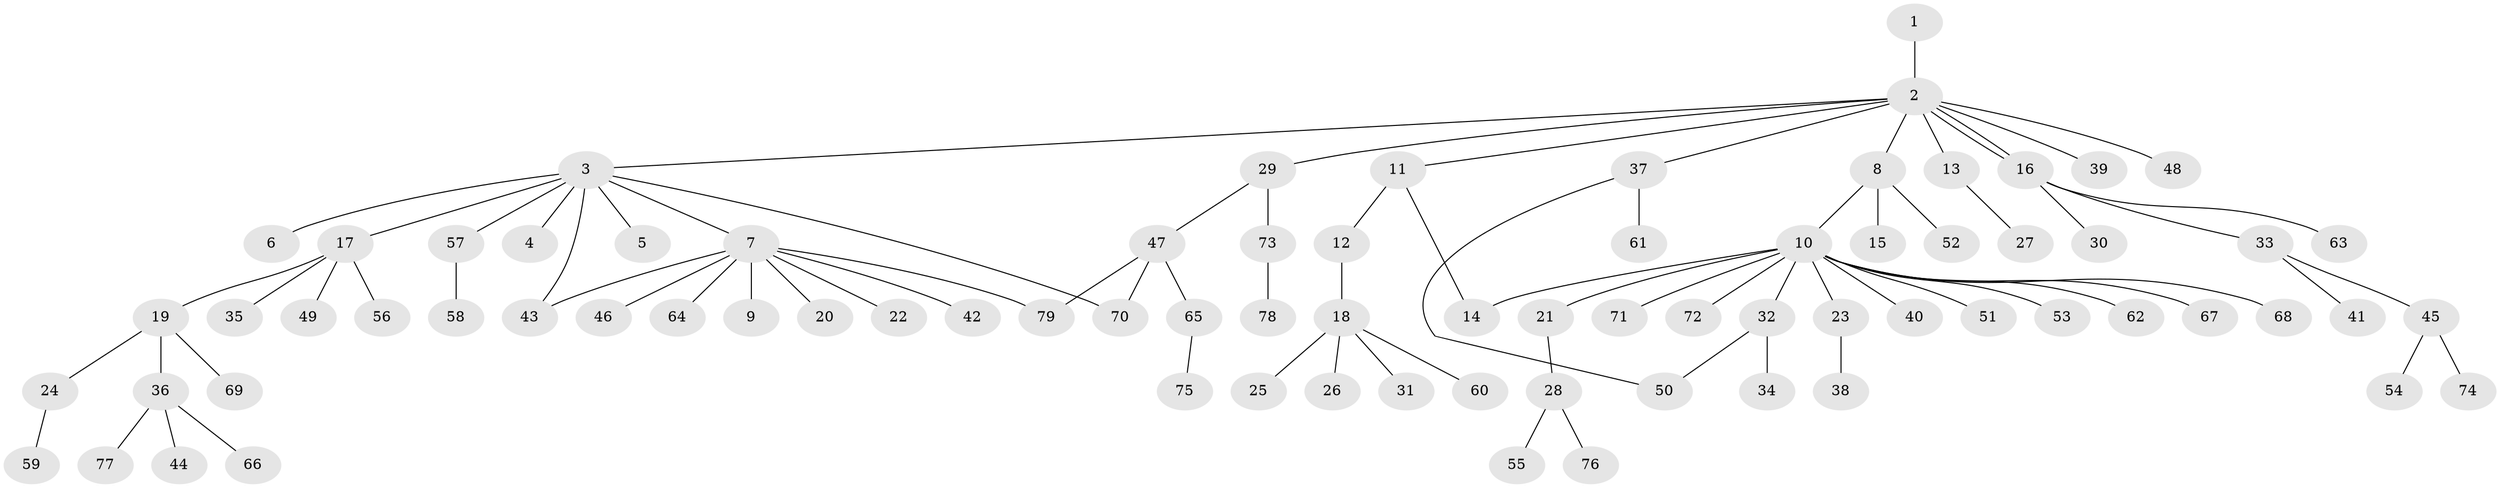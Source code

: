 // coarse degree distribution, {1: 0.6491228070175439, 10: 0.017543859649122806, 9: 0.017543859649122806, 8: 0.017543859649122806, 3: 0.12280701754385964, 12: 0.017543859649122806, 5: 0.017543859649122806, 4: 0.05263157894736842, 2: 0.08771929824561403}
// Generated by graph-tools (version 1.1) at 2025/41/03/06/25 10:41:50]
// undirected, 79 vertices, 84 edges
graph export_dot {
graph [start="1"]
  node [color=gray90,style=filled];
  1;
  2;
  3;
  4;
  5;
  6;
  7;
  8;
  9;
  10;
  11;
  12;
  13;
  14;
  15;
  16;
  17;
  18;
  19;
  20;
  21;
  22;
  23;
  24;
  25;
  26;
  27;
  28;
  29;
  30;
  31;
  32;
  33;
  34;
  35;
  36;
  37;
  38;
  39;
  40;
  41;
  42;
  43;
  44;
  45;
  46;
  47;
  48;
  49;
  50;
  51;
  52;
  53;
  54;
  55;
  56;
  57;
  58;
  59;
  60;
  61;
  62;
  63;
  64;
  65;
  66;
  67;
  68;
  69;
  70;
  71;
  72;
  73;
  74;
  75;
  76;
  77;
  78;
  79;
  1 -- 2;
  2 -- 3;
  2 -- 8;
  2 -- 11;
  2 -- 13;
  2 -- 16;
  2 -- 16;
  2 -- 29;
  2 -- 37;
  2 -- 39;
  2 -- 48;
  3 -- 4;
  3 -- 5;
  3 -- 6;
  3 -- 7;
  3 -- 17;
  3 -- 43;
  3 -- 57;
  3 -- 70;
  7 -- 9;
  7 -- 20;
  7 -- 22;
  7 -- 42;
  7 -- 43;
  7 -- 46;
  7 -- 64;
  7 -- 79;
  8 -- 10;
  8 -- 15;
  8 -- 52;
  10 -- 14;
  10 -- 21;
  10 -- 23;
  10 -- 32;
  10 -- 40;
  10 -- 51;
  10 -- 53;
  10 -- 62;
  10 -- 67;
  10 -- 68;
  10 -- 71;
  10 -- 72;
  11 -- 12;
  11 -- 14;
  12 -- 18;
  13 -- 27;
  16 -- 30;
  16 -- 33;
  16 -- 63;
  17 -- 19;
  17 -- 35;
  17 -- 49;
  17 -- 56;
  18 -- 25;
  18 -- 26;
  18 -- 31;
  18 -- 60;
  19 -- 24;
  19 -- 36;
  19 -- 69;
  21 -- 28;
  23 -- 38;
  24 -- 59;
  28 -- 55;
  28 -- 76;
  29 -- 47;
  29 -- 73;
  32 -- 34;
  32 -- 50;
  33 -- 41;
  33 -- 45;
  36 -- 44;
  36 -- 66;
  36 -- 77;
  37 -- 50;
  37 -- 61;
  45 -- 54;
  45 -- 74;
  47 -- 65;
  47 -- 70;
  47 -- 79;
  57 -- 58;
  65 -- 75;
  73 -- 78;
}

